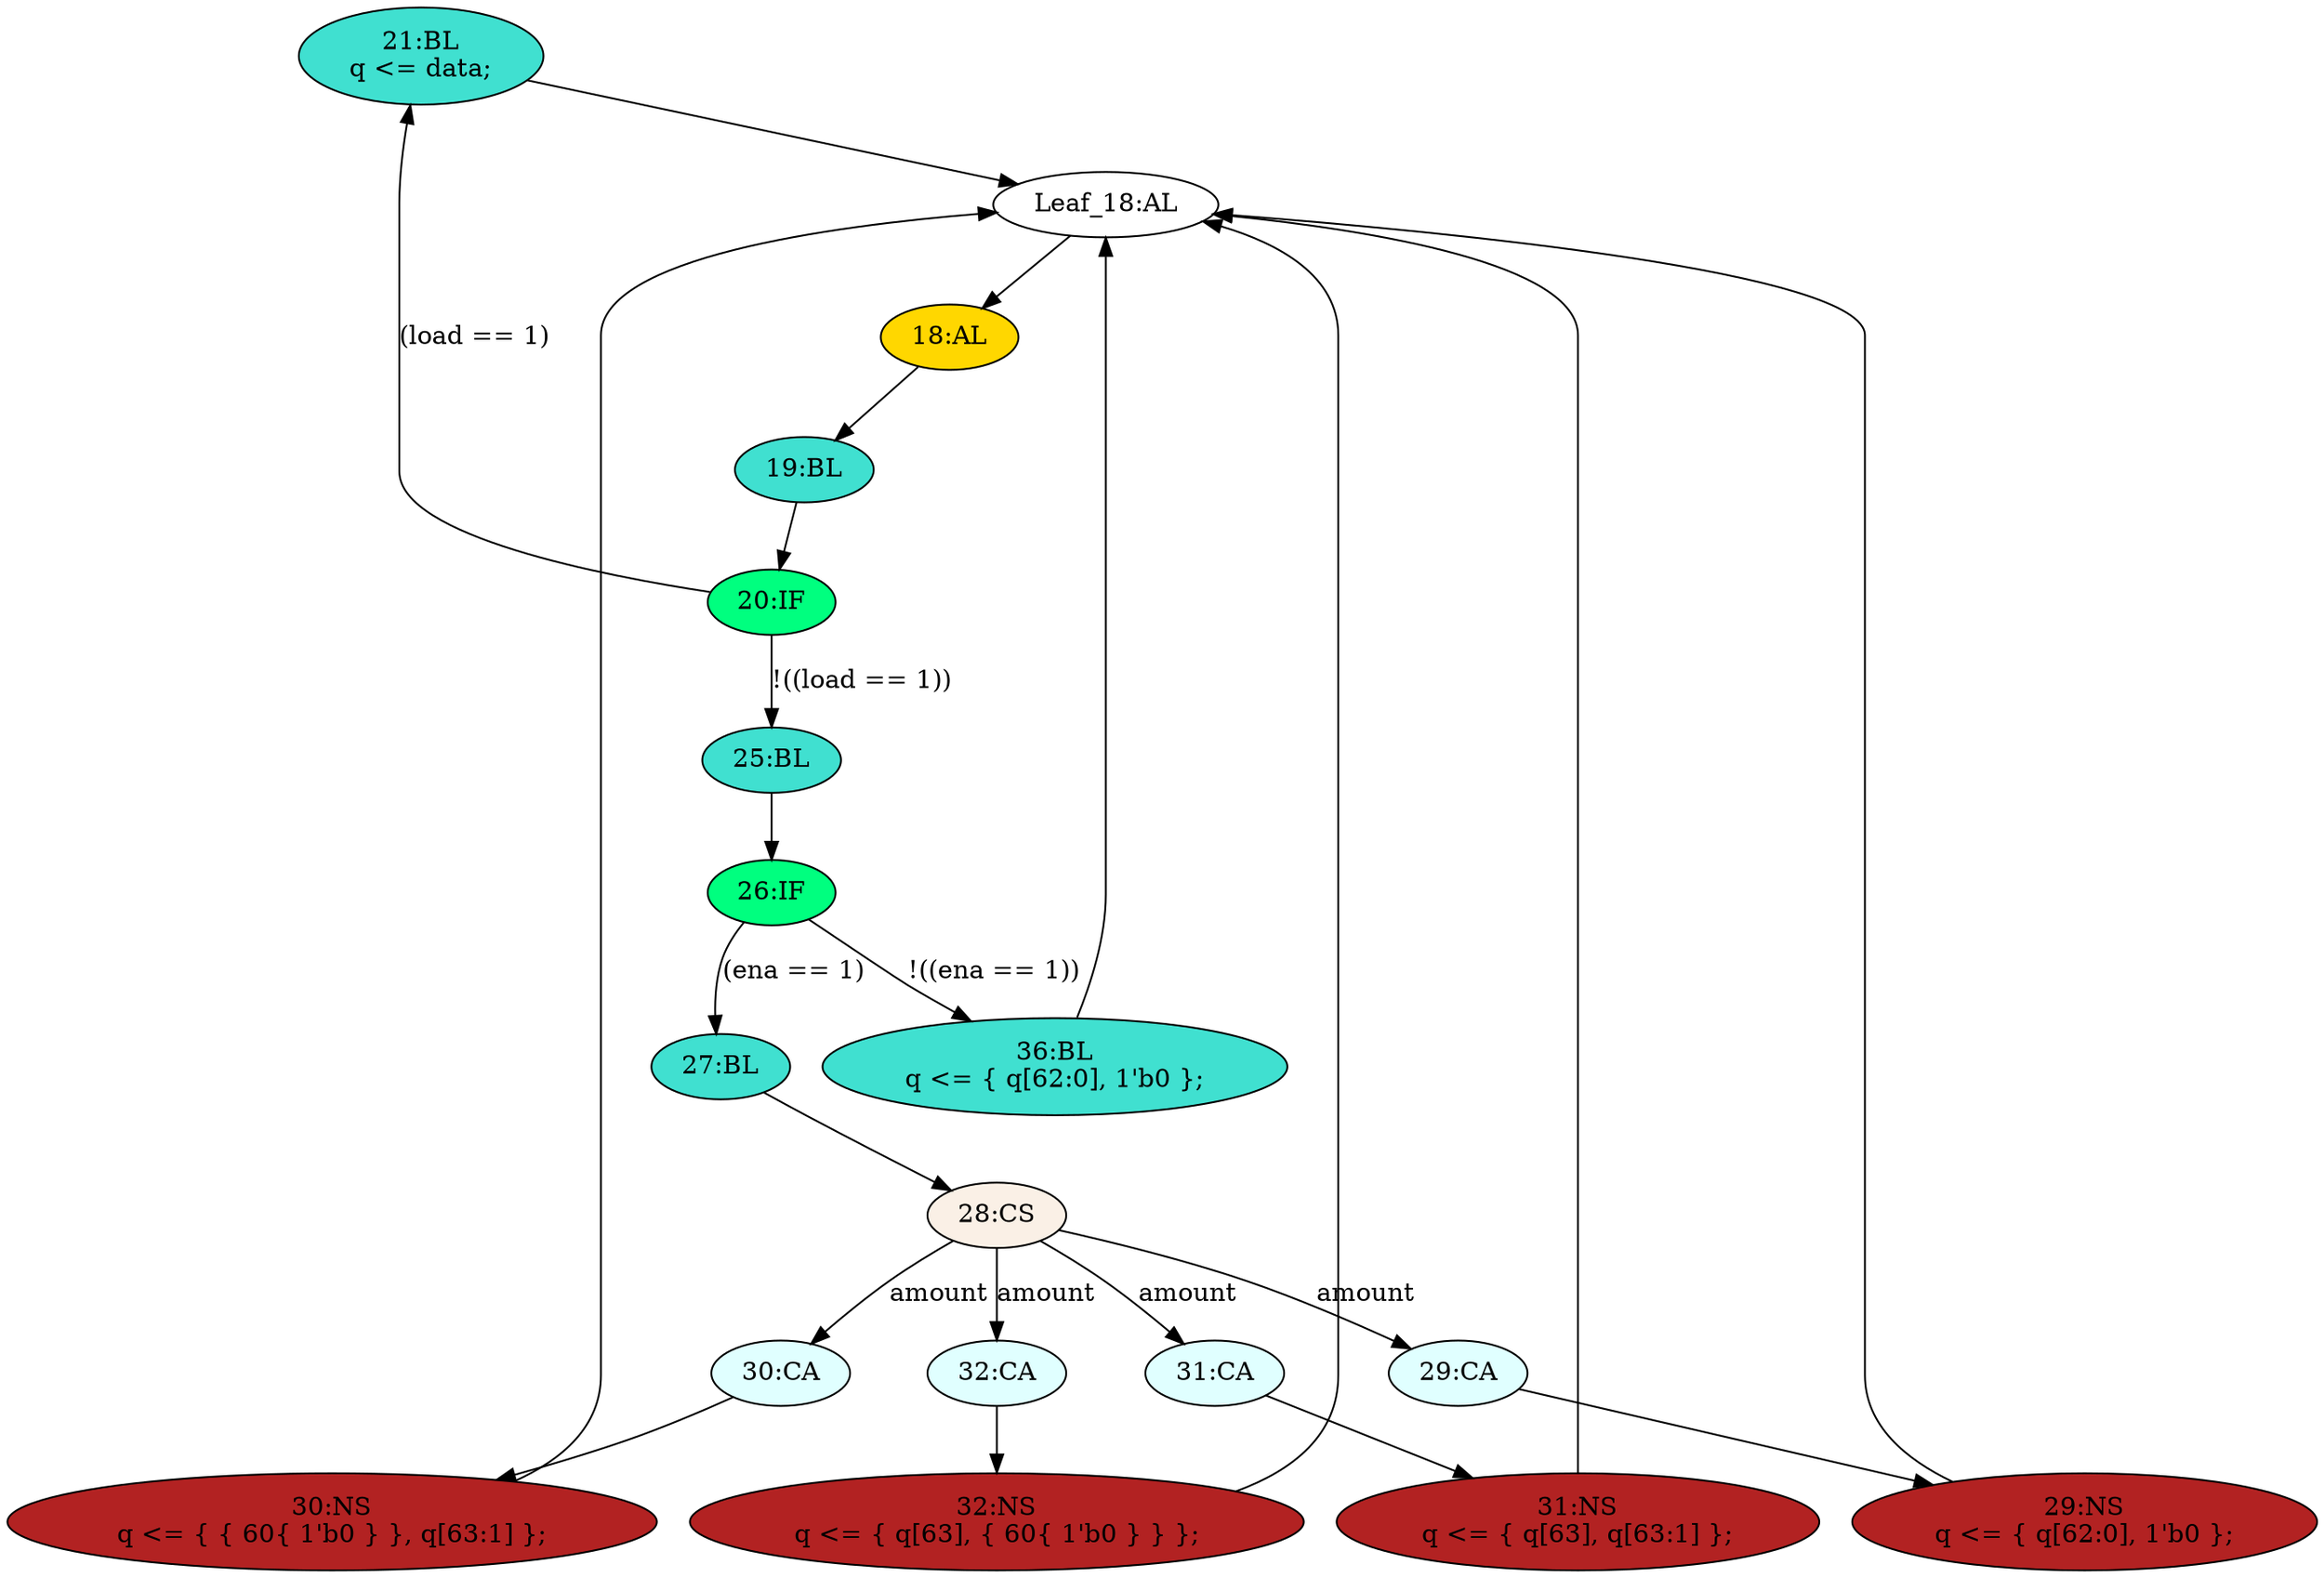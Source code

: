 strict digraph "compose( ,  )" {
	node [label="\N"];
	"21:BL"	[ast="<pyverilog.vparser.ast.Block object at 0x7fd6c7ae3110>",
		fillcolor=turquoise,
		label="21:BL
q <= data;",
		statements="[<pyverilog.vparser.ast.NonblockingSubstitution object at 0x7fd6c7ae3ed0>]",
		style=filled,
		typ=Block];
	"Leaf_18:AL"	[def_var="['q']",
		label="Leaf_18:AL"];
	"21:BL" -> "Leaf_18:AL"	[cond="[]",
		lineno=None];
	"18:AL"	[ast="<pyverilog.vparser.ast.Always object at 0x7fd6c7af71d0>",
		clk_sens=True,
		fillcolor=gold,
		label="18:AL",
		sens="['clk']",
		statements="[]",
		style=filled,
		typ=Always,
		use_var="['load', 'ena', 'amount', 'data', 'q']"];
	"Leaf_18:AL" -> "18:AL";
	"31:NS"	[ast="<pyverilog.vparser.ast.NonblockingSubstitution object at 0x7fd6c7758310>",
		fillcolor=firebrick,
		label="31:NS
q <= { q[63], q[63:1] };",
		statements="[<pyverilog.vparser.ast.NonblockingSubstitution object at 0x7fd6c7758310>]",
		style=filled,
		typ=NonblockingSubstitution];
	"31:NS" -> "Leaf_18:AL"	[cond="[]",
		lineno=None];
	"30:CA"	[ast="<pyverilog.vparser.ast.Case object at 0x7fd6c7ae6350>",
		fillcolor=lightcyan,
		label="30:CA",
		statements="[]",
		style=filled,
		typ=Case];
	"30:NS"	[ast="<pyverilog.vparser.ast.NonblockingSubstitution object at 0x7fd6c7b60a50>",
		fillcolor=firebrick,
		label="30:NS
q <= { { 60{ 1'b0 } }, q[63:1] };",
		statements="[<pyverilog.vparser.ast.NonblockingSubstitution object at 0x7fd6c7b60a50>]",
		style=filled,
		typ=NonblockingSubstitution];
	"30:CA" -> "30:NS"	[cond="[]",
		lineno=None];
	"19:BL"	[ast="<pyverilog.vparser.ast.Block object at 0x7fd6c7ae3d10>",
		fillcolor=turquoise,
		label="19:BL",
		statements="[]",
		style=filled,
		typ=Block];
	"20:IF"	[ast="<pyverilog.vparser.ast.IfStatement object at 0x7fd6c7a8e290>",
		fillcolor=springgreen,
		label="20:IF",
		statements="[]",
		style=filled,
		typ=IfStatement];
	"19:BL" -> "20:IF"	[cond="[]",
		lineno=None];
	"32:NS"	[ast="<pyverilog.vparser.ast.NonblockingSubstitution object at 0x7fd6c7758910>",
		fillcolor=firebrick,
		label="32:NS
q <= { q[63], { 60{ 1'b0 } } };",
		statements="[<pyverilog.vparser.ast.NonblockingSubstitution object at 0x7fd6c7758910>]",
		style=filled,
		typ=NonblockingSubstitution];
	"32:NS" -> "Leaf_18:AL"	[cond="[]",
		lineno=None];
	"20:IF" -> "21:BL"	[cond="['load']",
		label="(load == 1)",
		lineno=20];
	"25:BL"	[ast="<pyverilog.vparser.ast.Block object at 0x7fd6c7ae3890>",
		fillcolor=turquoise,
		label="25:BL",
		statements="[]",
		style=filled,
		typ=Block];
	"20:IF" -> "25:BL"	[cond="['load']",
		label="!((load == 1))",
		lineno=20];
	"26:IF"	[ast="<pyverilog.vparser.ast.IfStatement object at 0x7fd6c7e5ee10>",
		fillcolor=springgreen,
		label="26:IF",
		statements="[]",
		style=filled,
		typ=IfStatement];
	"25:BL" -> "26:IF"	[cond="[]",
		lineno=None];
	"31:CA"	[ast="<pyverilog.vparser.ast.Case object at 0x7fd6c7b60890>",
		fillcolor=lightcyan,
		label="31:CA",
		statements="[]",
		style=filled,
		typ=Case];
	"31:CA" -> "31:NS"	[cond="[]",
		lineno=None];
	"27:BL"	[ast="<pyverilog.vparser.ast.Block object at 0x7fd6c7af1390>",
		fillcolor=turquoise,
		label="27:BL",
		statements="[]",
		style=filled,
		typ=Block];
	"28:CS"	[ast="<pyverilog.vparser.ast.CaseStatement object at 0x7fd6c7758d10>",
		fillcolor=linen,
		label="28:CS",
		statements="[]",
		style=filled,
		typ=CaseStatement];
	"27:BL" -> "28:CS"	[cond="[]",
		lineno=None];
	"26:IF" -> "27:BL"	[cond="['ena']",
		label="(ena == 1)",
		lineno=26];
	"36:BL"	[ast="<pyverilog.vparser.ast.Block object at 0x7fd6c7af1550>",
		fillcolor=turquoise,
		label="36:BL
q <= { q[62:0], 1'b0 };",
		statements="[<pyverilog.vparser.ast.NonblockingSubstitution object at 0x7fd6c7758550>]",
		style=filled,
		typ=Block];
	"26:IF" -> "36:BL"	[cond="['ena']",
		label="!((ena == 1))",
		lineno=26];
	"29:NS"	[ast="<pyverilog.vparser.ast.NonblockingSubstitution object at 0x7fd6c7ae6ad0>",
		fillcolor=firebrick,
		label="29:NS
q <= { q[62:0], 1'b0 };",
		statements="[<pyverilog.vparser.ast.NonblockingSubstitution object at 0x7fd6c7ae6ad0>]",
		style=filled,
		typ=NonblockingSubstitution];
	"29:NS" -> "Leaf_18:AL"	[cond="[]",
		lineno=None];
	"18:AL" -> "19:BL"	[cond="[]",
		lineno=None];
	"32:CA"	[ast="<pyverilog.vparser.ast.Case object at 0x7fd6c7758c10>",
		fillcolor=lightcyan,
		label="32:CA",
		statements="[]",
		style=filled,
		typ=Case];
	"32:CA" -> "32:NS"	[cond="[]",
		lineno=None];
	"28:CS" -> "30:CA"	[cond="['amount']",
		label=amount,
		lineno=28];
	"28:CS" -> "31:CA"	[cond="['amount']",
		label=amount,
		lineno=28];
	"28:CS" -> "32:CA"	[cond="['amount']",
		label=amount,
		lineno=28];
	"29:CA"	[ast="<pyverilog.vparser.ast.Case object at 0x7fd6c7afd4d0>",
		fillcolor=lightcyan,
		label="29:CA",
		statements="[]",
		style=filled,
		typ=Case];
	"28:CS" -> "29:CA"	[cond="['amount']",
		label=amount,
		lineno=28];
	"30:NS" -> "Leaf_18:AL"	[cond="[]",
		lineno=None];
	"29:CA" -> "29:NS"	[cond="[]",
		lineno=None];
	"36:BL" -> "Leaf_18:AL"	[cond="[]",
		lineno=None];
}
